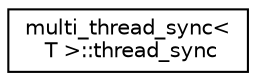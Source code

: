 digraph "Graphical Class Hierarchy"
{
  edge [fontname="Helvetica",fontsize="10",labelfontname="Helvetica",labelfontsize="10"];
  node [fontname="Helvetica",fontsize="10",shape=record];
  rankdir="LR";
  Node0 [label="multi_thread_sync\<\l T \>::thread_sync",height=0.2,width=0.4,color="black", fillcolor="white", style="filled",URL="$classmulti__thread__sync_1_1thread__sync.html"];
}

